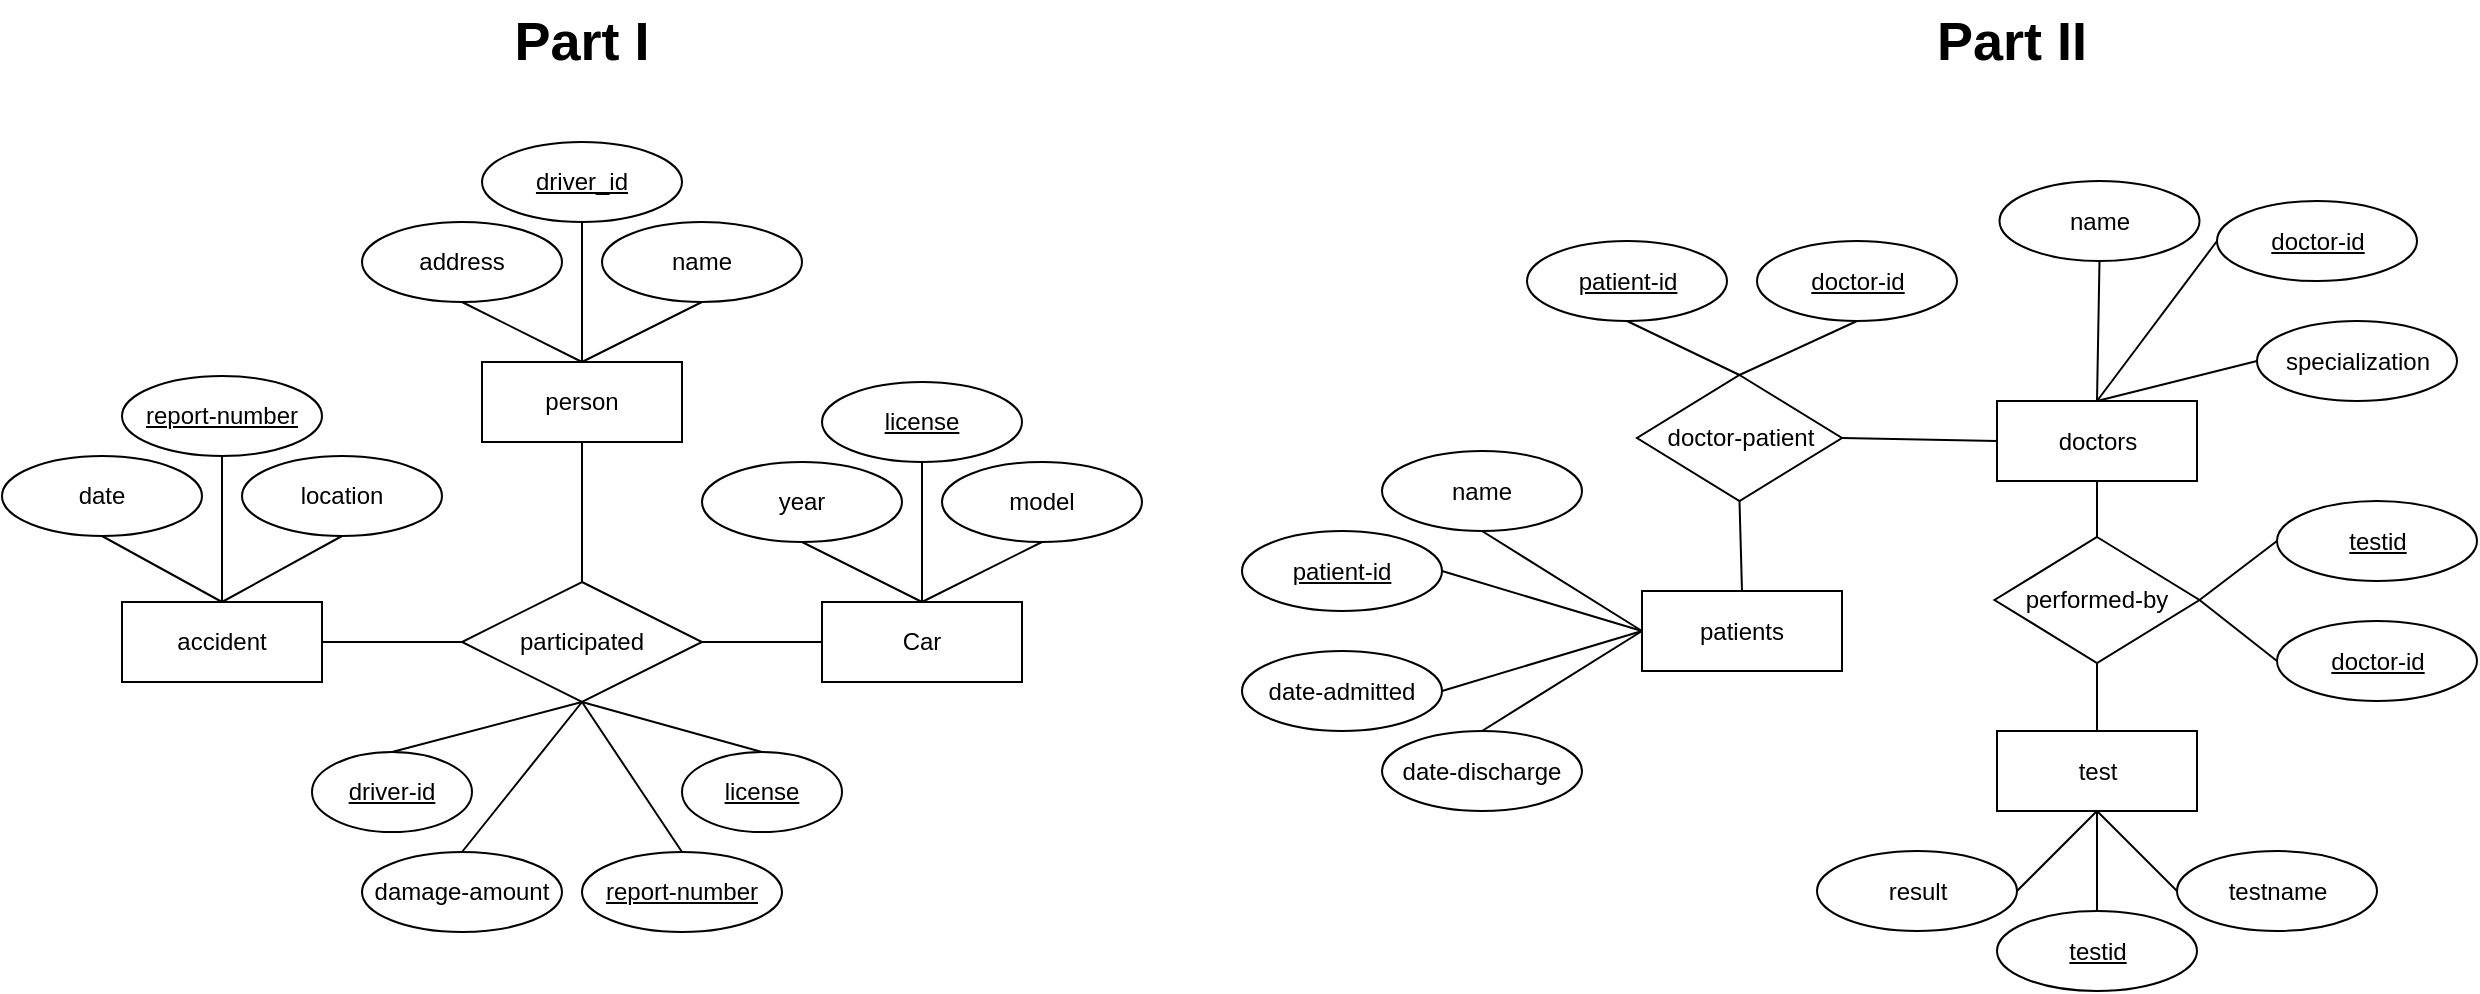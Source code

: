 <mxfile version="24.3.1" type="github">
  <diagram name="Page-1" id="AeDM9YgmILj4YXDEfFC5">
    <mxGraphModel dx="1687" dy="936" grid="1" gridSize="10" guides="1" tooltips="1" connect="1" arrows="1" fold="1" page="1" pageScale="1" pageWidth="850" pageHeight="1100" math="0" shadow="0">
      <root>
        <mxCell id="0" />
        <mxCell id="1" parent="0" />
        <mxCell id="Blesj0Abb8RC_wTKG3kI-1" value="person" style="whiteSpace=wrap;html=1;align=center;" parent="1" vertex="1">
          <mxGeometry x="510" y="400" width="100" height="40" as="geometry" />
        </mxCell>
        <mxCell id="Blesj0Abb8RC_wTKG3kI-2" value="driver_id" style="ellipse;whiteSpace=wrap;html=1;align=center;fontStyle=4;" parent="1" vertex="1">
          <mxGeometry x="510" y="290" width="100" height="40" as="geometry" />
        </mxCell>
        <mxCell id="Blesj0Abb8RC_wTKG3kI-6" value="" style="endArrow=none;html=1;rounded=0;entryX=0.5;entryY=1;entryDx=0;entryDy=0;exitX=0.5;exitY=0;exitDx=0;exitDy=0;" parent="1" source="Blesj0Abb8RC_wTKG3kI-1" target="Blesj0Abb8RC_wTKG3kI-2" edge="1">
          <mxGeometry width="50" height="50" relative="1" as="geometry">
            <mxPoint x="130" y="450" as="sourcePoint" />
            <mxPoint x="180" y="400" as="targetPoint" />
          </mxGeometry>
        </mxCell>
        <mxCell id="Blesj0Abb8RC_wTKG3kI-8" value="name" style="ellipse;whiteSpace=wrap;html=1;align=center;" parent="1" vertex="1">
          <mxGeometry x="570" y="330" width="100" height="40" as="geometry" />
        </mxCell>
        <mxCell id="Blesj0Abb8RC_wTKG3kI-12" value="" style="endArrow=none;html=1;rounded=0;exitX=0.5;exitY=0;exitDx=0;exitDy=0;entryX=0.5;entryY=1;entryDx=0;entryDy=0;" parent="1" source="Blesj0Abb8RC_wTKG3kI-1" target="Blesj0Abb8RC_wTKG3kI-8" edge="1">
          <mxGeometry width="50" height="50" relative="1" as="geometry">
            <mxPoint x="290" y="420" as="sourcePoint" />
            <mxPoint x="640" y="390" as="targetPoint" />
          </mxGeometry>
        </mxCell>
        <mxCell id="Blesj0Abb8RC_wTKG3kI-16" value="address" style="ellipse;whiteSpace=wrap;html=1;align=center;" parent="1" vertex="1">
          <mxGeometry x="450" y="330" width="100" height="40" as="geometry" />
        </mxCell>
        <mxCell id="Blesj0Abb8RC_wTKG3kI-18" value="Car" style="whiteSpace=wrap;html=1;align=center;" parent="1" vertex="1">
          <mxGeometry x="680" y="520" width="100" height="40" as="geometry" />
        </mxCell>
        <mxCell id="Blesj0Abb8RC_wTKG3kI-19" value="" style="endArrow=none;html=1;rounded=0;entryX=0.5;entryY=1;entryDx=0;entryDy=0;exitX=0.5;exitY=0;exitDx=0;exitDy=0;" parent="1" source="Blesj0Abb8RC_wTKG3kI-1" target="Blesj0Abb8RC_wTKG3kI-16" edge="1">
          <mxGeometry width="50" height="50" relative="1" as="geometry">
            <mxPoint x="320" y="530" as="sourcePoint" />
            <mxPoint x="240" y="530" as="targetPoint" />
            <Array as="points" />
          </mxGeometry>
        </mxCell>
        <mxCell id="Blesj0Abb8RC_wTKG3kI-36" value="year" style="ellipse;whiteSpace=wrap;html=1;align=center;" parent="1" vertex="1">
          <mxGeometry x="620" y="450" width="100" height="40" as="geometry" />
        </mxCell>
        <mxCell id="Blesj0Abb8RC_wTKG3kI-37" value="" style="endArrow=none;html=1;rounded=0;exitX=0.5;exitY=0;exitDx=0;exitDy=0;entryX=0.5;entryY=1;entryDx=0;entryDy=0;" parent="1" source="Blesj0Abb8RC_wTKG3kI-18" target="Blesj0Abb8RC_wTKG3kI-36" edge="1">
          <mxGeometry width="50" height="50" relative="1" as="geometry">
            <mxPoint x="710" y="480" as="sourcePoint" />
            <mxPoint x="710" y="420" as="targetPoint" />
          </mxGeometry>
        </mxCell>
        <mxCell id="Blesj0Abb8RC_wTKG3kI-38" value="model" style="ellipse;whiteSpace=wrap;html=1;align=center;" parent="1" vertex="1">
          <mxGeometry x="740" y="450" width="100" height="40" as="geometry" />
        </mxCell>
        <mxCell id="Blesj0Abb8RC_wTKG3kI-39" value="license" style="ellipse;whiteSpace=wrap;html=1;align=center;fontStyle=4;" parent="1" vertex="1">
          <mxGeometry x="680" y="410" width="100" height="40" as="geometry" />
        </mxCell>
        <mxCell id="Blesj0Abb8RC_wTKG3kI-40" value="" style="endArrow=none;html=1;rounded=0;entryX=0.5;entryY=0;entryDx=0;entryDy=0;exitX=0.5;exitY=1;exitDx=0;exitDy=0;" parent="1" source="Blesj0Abb8RC_wTKG3kI-38" target="Blesj0Abb8RC_wTKG3kI-18" edge="1">
          <mxGeometry width="50" height="50" relative="1" as="geometry">
            <mxPoint x="740" y="490" as="sourcePoint" />
            <mxPoint x="690" y="490" as="targetPoint" />
          </mxGeometry>
        </mxCell>
        <mxCell id="Blesj0Abb8RC_wTKG3kI-41" value="" style="endArrow=none;html=1;rounded=0;exitX=0.5;exitY=0;exitDx=0;exitDy=0;entryX=0.5;entryY=1;entryDx=0;entryDy=0;" parent="1" source="Blesj0Abb8RC_wTKG3kI-18" target="Blesj0Abb8RC_wTKG3kI-39" edge="1">
          <mxGeometry width="50" height="50" relative="1" as="geometry">
            <mxPoint x="870" y="420" as="sourcePoint" />
            <mxPoint x="810" y="400" as="targetPoint" />
          </mxGeometry>
        </mxCell>
        <mxCell id="Blesj0Abb8RC_wTKG3kI-42" value="accident" style="whiteSpace=wrap;html=1;align=center;" parent="1" vertex="1">
          <mxGeometry x="330" y="520" width="100" height="40" as="geometry" />
        </mxCell>
        <mxCell id="Blesj0Abb8RC_wTKG3kI-43" value="date" style="ellipse;whiteSpace=wrap;html=1;align=center;" parent="1" vertex="1">
          <mxGeometry x="270" y="447" width="100" height="40" as="geometry" />
        </mxCell>
        <mxCell id="Blesj0Abb8RC_wTKG3kI-44" value="location" style="ellipse;whiteSpace=wrap;html=1;align=center;" parent="1" vertex="1">
          <mxGeometry x="390" y="447" width="100" height="40" as="geometry" />
        </mxCell>
        <mxCell id="Blesj0Abb8RC_wTKG3kI-45" value="report-number" style="ellipse;whiteSpace=wrap;html=1;align=center;fontStyle=4;" parent="1" vertex="1">
          <mxGeometry x="330" y="407" width="100" height="40" as="geometry" />
        </mxCell>
        <mxCell id="Blesj0Abb8RC_wTKG3kI-46" value="" style="endArrow=none;html=1;rounded=0;entryX=0.5;entryY=1;entryDx=0;entryDy=0;exitX=0.5;exitY=0;exitDx=0;exitDy=0;" parent="1" source="Blesj0Abb8RC_wTKG3kI-42" target="Blesj0Abb8RC_wTKG3kI-43" edge="1">
          <mxGeometry width="50" height="50" relative="1" as="geometry">
            <mxPoint x="350" y="280" as="sourcePoint" />
            <mxPoint x="200" y="220" as="targetPoint" />
          </mxGeometry>
        </mxCell>
        <mxCell id="Blesj0Abb8RC_wTKG3kI-47" value="" style="endArrow=none;html=1;rounded=0;entryX=0.5;entryY=1;entryDx=0;entryDy=0;exitX=0.5;exitY=0;exitDx=0;exitDy=0;" parent="1" source="Blesj0Abb8RC_wTKG3kI-42" target="Blesj0Abb8RC_wTKG3kI-45" edge="1">
          <mxGeometry width="50" height="50" relative="1" as="geometry">
            <mxPoint x="350" y="280" as="sourcePoint" />
            <mxPoint x="270" y="370" as="targetPoint" />
          </mxGeometry>
        </mxCell>
        <mxCell id="Blesj0Abb8RC_wTKG3kI-48" value="" style="endArrow=none;html=1;rounded=0;entryX=0.5;entryY=1;entryDx=0;entryDy=0;exitX=0.5;exitY=0;exitDx=0;exitDy=0;" parent="1" source="Blesj0Abb8RC_wTKG3kI-42" target="Blesj0Abb8RC_wTKG3kI-44" edge="1">
          <mxGeometry width="50" height="50" relative="1" as="geometry">
            <mxPoint x="350" y="280" as="sourcePoint" />
            <mxPoint x="370" y="400" as="targetPoint" />
          </mxGeometry>
        </mxCell>
        <mxCell id="Blesj0Abb8RC_wTKG3kI-53" value="damage-amount" style="ellipse;whiteSpace=wrap;html=1;align=center;" parent="1" vertex="1">
          <mxGeometry x="450" y="645" width="100" height="40" as="geometry" />
        </mxCell>
        <mxCell id="Blesj0Abb8RC_wTKG3kI-54" value="driver-id" style="ellipse;whiteSpace=wrap;html=1;align=center;fontStyle=4;" parent="1" vertex="1">
          <mxGeometry x="425" y="595" width="80" height="40" as="geometry" />
        </mxCell>
        <mxCell id="Blesj0Abb8RC_wTKG3kI-55" value="license" style="ellipse;whiteSpace=wrap;html=1;align=center;fontStyle=4;" parent="1" vertex="1">
          <mxGeometry x="610" y="595" width="80" height="40" as="geometry" />
        </mxCell>
        <mxCell id="Blesj0Abb8RC_wTKG3kI-56" value="report-number" style="ellipse;whiteSpace=wrap;html=1;align=center;fontStyle=4;" parent="1" vertex="1">
          <mxGeometry x="560" y="645" width="100" height="40" as="geometry" />
        </mxCell>
        <mxCell id="Blesj0Abb8RC_wTKG3kI-66" value="" style="endArrow=none;html=1;rounded=0;entryX=0.5;entryY=1;entryDx=0;entryDy=0;exitX=0.5;exitY=0;exitDx=0;exitDy=0;" parent="1" source="Blesj0Abb8RC_wTKG3kI-54" target="Blesj0Abb8RC_wTKG3kI-105" edge="1">
          <mxGeometry relative="1" as="geometry">
            <mxPoint x="370" y="660" as="sourcePoint" />
            <mxPoint x="620" y="570" as="targetPoint" />
            <Array as="points" />
          </mxGeometry>
        </mxCell>
        <mxCell id="Blesj0Abb8RC_wTKG3kI-67" value="" style="endArrow=none;html=1;rounded=0;entryX=0.5;entryY=1;entryDx=0;entryDy=0;exitX=0.5;exitY=0;exitDx=0;exitDy=0;" parent="1" source="Blesj0Abb8RC_wTKG3kI-55" target="Blesj0Abb8RC_wTKG3kI-105" edge="1">
          <mxGeometry relative="1" as="geometry">
            <mxPoint x="570" y="630" as="sourcePoint" />
            <mxPoint x="620" y="570" as="targetPoint" />
            <Array as="points" />
          </mxGeometry>
        </mxCell>
        <mxCell id="Blesj0Abb8RC_wTKG3kI-68" value="" style="endArrow=none;html=1;rounded=0;entryX=0.5;entryY=1;entryDx=0;entryDy=0;exitX=0.5;exitY=0;exitDx=0;exitDy=0;" parent="1" source="Blesj0Abb8RC_wTKG3kI-56" target="Blesj0Abb8RC_wTKG3kI-105" edge="1">
          <mxGeometry relative="1" as="geometry">
            <mxPoint x="665" y="650" as="sourcePoint" />
            <mxPoint x="620" y="570" as="targetPoint" />
            <Array as="points" />
          </mxGeometry>
        </mxCell>
        <mxCell id="Blesj0Abb8RC_wTKG3kI-69" value="" style="endArrow=none;html=1;rounded=0;entryX=0.5;entryY=1;entryDx=0;entryDy=0;exitX=0.5;exitY=0;exitDx=0;exitDy=0;" parent="1" source="Blesj0Abb8RC_wTKG3kI-53" target="Blesj0Abb8RC_wTKG3kI-105" edge="1">
          <mxGeometry relative="1" as="geometry">
            <mxPoint x="627.5" y="740" as="sourcePoint" />
            <mxPoint x="620" y="570" as="targetPoint" />
            <Array as="points" />
          </mxGeometry>
        </mxCell>
        <mxCell id="Blesj0Abb8RC_wTKG3kI-72" value="&lt;font style=&quot;font-size: 27px;&quot;&gt;&lt;b&gt;Part I&lt;/b&gt;&lt;/font&gt;" style="text;html=1;align=center;verticalAlign=middle;whiteSpace=wrap;rounded=0;" parent="1" vertex="1">
          <mxGeometry x="500" y="219.5" width="120" height="40" as="geometry" />
        </mxCell>
        <mxCell id="Blesj0Abb8RC_wTKG3kI-73" value="&lt;font style=&quot;font-size: 27px;&quot;&gt;&lt;b&gt;Part II&lt;/b&gt;&lt;/font&gt;" style="text;html=1;align=center;verticalAlign=middle;whiteSpace=wrap;rounded=0;" parent="1" vertex="1">
          <mxGeometry x="1215" y="219.5" width="120" height="40" as="geometry" />
        </mxCell>
        <mxCell id="Blesj0Abb8RC_wTKG3kI-74" value="patients" style="whiteSpace=wrap;html=1;align=center;" parent="1" vertex="1">
          <mxGeometry x="1090" y="514.5" width="100" height="40" as="geometry" />
        </mxCell>
        <mxCell id="Blesj0Abb8RC_wTKG3kI-75" value="patient-id" style="ellipse;whiteSpace=wrap;html=1;align=center;fontStyle=4;" parent="1" vertex="1">
          <mxGeometry x="890" y="484.5" width="100" height="40" as="geometry" />
        </mxCell>
        <mxCell id="Blesj0Abb8RC_wTKG3kI-76" value="name" style="ellipse;whiteSpace=wrap;html=1;align=center;" parent="1" vertex="1">
          <mxGeometry x="960" y="444.5" width="100" height="40" as="geometry" />
        </mxCell>
        <mxCell id="Blesj0Abb8RC_wTKG3kI-77" value="date-admitted" style="ellipse;whiteSpace=wrap;html=1;align=center;" parent="1" vertex="1">
          <mxGeometry x="890" y="544.5" width="100" height="40" as="geometry" />
        </mxCell>
        <mxCell id="Blesj0Abb8RC_wTKG3kI-78" value="date-discharge" style="ellipse;whiteSpace=wrap;html=1;align=center;" parent="1" vertex="1">
          <mxGeometry x="960" y="584.5" width="100" height="40" as="geometry" />
        </mxCell>
        <mxCell id="Blesj0Abb8RC_wTKG3kI-79" value="" style="endArrow=none;html=1;rounded=0;entryX=0;entryY=0.5;entryDx=0;entryDy=0;exitX=0.5;exitY=1;exitDx=0;exitDy=0;" parent="1" source="Blesj0Abb8RC_wTKG3kI-76" target="Blesj0Abb8RC_wTKG3kI-74" edge="1">
          <mxGeometry width="50" height="50" relative="1" as="geometry">
            <mxPoint x="800" y="474.5" as="sourcePoint" />
            <mxPoint x="730" y="494.5" as="targetPoint" />
          </mxGeometry>
        </mxCell>
        <mxCell id="Blesj0Abb8RC_wTKG3kI-80" value="" style="endArrow=none;html=1;rounded=0;entryX=0;entryY=0.5;entryDx=0;entryDy=0;exitX=1;exitY=0.5;exitDx=0;exitDy=0;" parent="1" source="Blesj0Abb8RC_wTKG3kI-75" target="Blesj0Abb8RC_wTKG3kI-74" edge="1">
          <mxGeometry width="50" height="50" relative="1" as="geometry">
            <mxPoint x="1010" y="509.5" as="sourcePoint" />
            <mxPoint x="1070" y="559.5" as="targetPoint" />
          </mxGeometry>
        </mxCell>
        <mxCell id="Blesj0Abb8RC_wTKG3kI-81" value="" style="endArrow=none;html=1;rounded=0;entryX=0;entryY=0.5;entryDx=0;entryDy=0;exitX=1;exitY=0.5;exitDx=0;exitDy=0;" parent="1" source="Blesj0Abb8RC_wTKG3kI-77" target="Blesj0Abb8RC_wTKG3kI-74" edge="1">
          <mxGeometry width="50" height="50" relative="1" as="geometry">
            <mxPoint x="1000" y="534.5" as="sourcePoint" />
            <mxPoint x="1080" y="564.5" as="targetPoint" />
          </mxGeometry>
        </mxCell>
        <mxCell id="Blesj0Abb8RC_wTKG3kI-82" value="" style="endArrow=none;html=1;rounded=0;entryX=0;entryY=0.5;entryDx=0;entryDy=0;exitX=0.5;exitY=0;exitDx=0;exitDy=0;" parent="1" source="Blesj0Abb8RC_wTKG3kI-78" target="Blesj0Abb8RC_wTKG3kI-74" edge="1">
          <mxGeometry width="50" height="50" relative="1" as="geometry">
            <mxPoint x="990" y="579.5" as="sourcePoint" />
            <mxPoint x="1070" y="549.5" as="targetPoint" />
          </mxGeometry>
        </mxCell>
        <mxCell id="Blesj0Abb8RC_wTKG3kI-83" value="doctors" style="whiteSpace=wrap;html=1;align=center;" parent="1" vertex="1">
          <mxGeometry x="1267.5" y="419.5" width="100" height="40" as="geometry" />
        </mxCell>
        <mxCell id="Blesj0Abb8RC_wTKG3kI-88" value="name" style="ellipse;whiteSpace=wrap;html=1;align=center;" parent="1" vertex="1">
          <mxGeometry x="1268.75" y="309.5" width="100" height="40" as="geometry" />
        </mxCell>
        <mxCell id="Blesj0Abb8RC_wTKG3kI-89" value="specialization" style="ellipse;whiteSpace=wrap;html=1;align=center;" parent="1" vertex="1">
          <mxGeometry x="1397.5" y="379.5" width="100" height="40" as="geometry" />
        </mxCell>
        <mxCell id="Blesj0Abb8RC_wTKG3kI-90" value="doctor-id" style="ellipse;whiteSpace=wrap;html=1;align=center;fontStyle=4;" parent="1" vertex="1">
          <mxGeometry x="1377.5" y="319.5" width="100" height="40" as="geometry" />
        </mxCell>
        <mxCell id="Blesj0Abb8RC_wTKG3kI-91" value="" style="endArrow=none;html=1;rounded=0;entryX=0;entryY=0.5;entryDx=0;entryDy=0;exitX=0.5;exitY=0;exitDx=0;exitDy=0;" parent="1" source="Blesj0Abb8RC_wTKG3kI-83" target="Blesj0Abb8RC_wTKG3kI-90" edge="1">
          <mxGeometry relative="1" as="geometry">
            <mxPoint x="1167.5" y="529.5" as="sourcePoint" />
            <mxPoint x="1327.5" y="529.5" as="targetPoint" />
          </mxGeometry>
        </mxCell>
        <mxCell id="Blesj0Abb8RC_wTKG3kI-92" value="" style="endArrow=none;html=1;rounded=0;entryX=0;entryY=0.5;entryDx=0;entryDy=0;exitX=0.5;exitY=0;exitDx=0;exitDy=0;" parent="1" source="Blesj0Abb8RC_wTKG3kI-83" target="Blesj0Abb8RC_wTKG3kI-89" edge="1">
          <mxGeometry relative="1" as="geometry">
            <mxPoint x="1292.5" y="489.5" as="sourcePoint" />
            <mxPoint x="1342.5" y="489.5" as="targetPoint" />
          </mxGeometry>
        </mxCell>
        <mxCell id="Blesj0Abb8RC_wTKG3kI-93" value="" style="endArrow=none;html=1;rounded=0;entryX=0.5;entryY=1;entryDx=0;entryDy=0;exitX=0.5;exitY=0;exitDx=0;exitDy=0;" parent="1" source="Blesj0Abb8RC_wTKG3kI-83" target="Blesj0Abb8RC_wTKG3kI-88" edge="1">
          <mxGeometry relative="1" as="geometry">
            <mxPoint x="1327.5" y="344.5" as="sourcePoint" />
            <mxPoint x="1347.5" y="394.5" as="targetPoint" />
          </mxGeometry>
        </mxCell>
        <mxCell id="Blesj0Abb8RC_wTKG3kI-94" value="test" style="whiteSpace=wrap;html=1;align=center;" parent="1" vertex="1">
          <mxGeometry x="1267.5" y="584.5" width="100" height="40" as="geometry" />
        </mxCell>
        <mxCell id="Blesj0Abb8RC_wTKG3kI-95" value="testname" style="ellipse;whiteSpace=wrap;html=1;align=center;" parent="1" vertex="1">
          <mxGeometry x="1357.5" y="644.5" width="100" height="40" as="geometry" />
        </mxCell>
        <mxCell id="Blesj0Abb8RC_wTKG3kI-96" value="testid" style="ellipse;whiteSpace=wrap;html=1;align=center;fontStyle=4;" parent="1" vertex="1">
          <mxGeometry x="1267.5" y="674.5" width="100" height="40" as="geometry" />
        </mxCell>
        <mxCell id="Blesj0Abb8RC_wTKG3kI-98" value="result" style="ellipse;whiteSpace=wrap;html=1;align=center;" parent="1" vertex="1">
          <mxGeometry x="1177.5" y="644.5" width="100" height="40" as="geometry" />
        </mxCell>
        <mxCell id="Blesj0Abb8RC_wTKG3kI-100" value="" style="endArrow=none;html=1;rounded=0;entryX=0.5;entryY=1;entryDx=0;entryDy=0;exitX=0.5;exitY=0;exitDx=0;exitDy=0;" parent="1" source="Blesj0Abb8RC_wTKG3kI-96" target="Blesj0Abb8RC_wTKG3kI-94" edge="1">
          <mxGeometry relative="1" as="geometry">
            <mxPoint x="1167.5" y="584.5" as="sourcePoint" />
            <mxPoint x="1217.5" y="584.5" as="targetPoint" />
          </mxGeometry>
        </mxCell>
        <mxCell id="Blesj0Abb8RC_wTKG3kI-101" value="" style="endArrow=none;html=1;rounded=0;entryX=0.5;entryY=1;entryDx=0;entryDy=0;exitX=0;exitY=0.5;exitDx=0;exitDy=0;" parent="1" source="Blesj0Abb8RC_wTKG3kI-95" target="Blesj0Abb8RC_wTKG3kI-94" edge="1">
          <mxGeometry relative="1" as="geometry">
            <mxPoint x="1327.5" y="684.5" as="sourcePoint" />
            <mxPoint x="1327.5" y="634.5" as="targetPoint" />
          </mxGeometry>
        </mxCell>
        <mxCell id="Blesj0Abb8RC_wTKG3kI-102" value="" style="endArrow=none;html=1;rounded=0;entryX=0.5;entryY=1;entryDx=0;entryDy=0;exitX=1;exitY=0.5;exitDx=0;exitDy=0;" parent="1" source="Blesj0Abb8RC_wTKG3kI-98" target="Blesj0Abb8RC_wTKG3kI-94" edge="1">
          <mxGeometry relative="1" as="geometry">
            <mxPoint x="1177.5" y="634.5" as="sourcePoint" />
            <mxPoint x="1137.5" y="594.5" as="targetPoint" />
          </mxGeometry>
        </mxCell>
        <mxCell id="Blesj0Abb8RC_wTKG3kI-105" value="participated" style="shape=rhombus;perimeter=rhombusPerimeter;whiteSpace=wrap;html=1;align=center;" parent="1" vertex="1">
          <mxGeometry x="500" y="510" width="120" height="60" as="geometry" />
        </mxCell>
        <mxCell id="Blesj0Abb8RC_wTKG3kI-107" value="" style="endArrow=none;html=1;rounded=0;exitX=0.5;exitY=1;exitDx=0;exitDy=0;entryX=0.5;entryY=0;entryDx=0;entryDy=0;" parent="1" source="Blesj0Abb8RC_wTKG3kI-1" target="Blesj0Abb8RC_wTKG3kI-105" edge="1">
          <mxGeometry relative="1" as="geometry">
            <mxPoint x="550" y="500" as="sourcePoint" />
            <mxPoint x="710" y="500" as="targetPoint" />
            <Array as="points" />
          </mxGeometry>
        </mxCell>
        <mxCell id="Blesj0Abb8RC_wTKG3kI-108" value="" style="endArrow=none;html=1;rounded=0;entryX=0;entryY=0.5;entryDx=0;entryDy=0;exitX=1;exitY=0.5;exitDx=0;exitDy=0;" parent="1" source="Blesj0Abb8RC_wTKG3kI-42" target="Blesj0Abb8RC_wTKG3kI-105" edge="1">
          <mxGeometry relative="1" as="geometry">
            <mxPoint x="340" y="499" as="sourcePoint" />
            <mxPoint x="500" y="499" as="targetPoint" />
            <Array as="points" />
          </mxGeometry>
        </mxCell>
        <mxCell id="Blesj0Abb8RC_wTKG3kI-109" value="" style="endArrow=none;html=1;rounded=0;entryX=0;entryY=0.5;entryDx=0;entryDy=0;exitX=1;exitY=0.5;exitDx=0;exitDy=0;" parent="1" source="Blesj0Abb8RC_wTKG3kI-105" target="Blesj0Abb8RC_wTKG3kI-18" edge="1">
          <mxGeometry relative="1" as="geometry">
            <mxPoint x="640" y="509" as="sourcePoint" />
            <mxPoint x="800" y="509" as="targetPoint" />
            <Array as="points" />
          </mxGeometry>
        </mxCell>
        <mxCell id="Blesj0Abb8RC_wTKG3kI-110" value="performed-by" style="shape=rhombus;perimeter=rhombusPerimeter;whiteSpace=wrap;html=1;align=center;" parent="1" vertex="1">
          <mxGeometry x="1266.25" y="487.5" width="102.5" height="63" as="geometry" />
        </mxCell>
        <mxCell id="Blesj0Abb8RC_wTKG3kI-111" value="" style="endArrow=none;html=1;rounded=0;entryX=0.5;entryY=1;entryDx=0;entryDy=0;exitX=0.5;exitY=0;exitDx=0;exitDy=0;" parent="1" source="Blesj0Abb8RC_wTKG3kI-110" target="Blesj0Abb8RC_wTKG3kI-83" edge="1">
          <mxGeometry relative="1" as="geometry">
            <mxPoint x="1077.5" y="529.5" as="sourcePoint" />
            <mxPoint x="1237.5" y="529.5" as="targetPoint" />
          </mxGeometry>
        </mxCell>
        <mxCell id="Blesj0Abb8RC_wTKG3kI-112" value="" style="endArrow=none;html=1;rounded=0;entryX=0.5;entryY=1;entryDx=0;entryDy=0;exitX=0.5;exitY=0;exitDx=0;exitDy=0;" parent="1" source="Blesj0Abb8RC_wTKG3kI-94" target="Blesj0Abb8RC_wTKG3kI-110" edge="1">
          <mxGeometry relative="1" as="geometry">
            <mxPoint x="1327.5" y="509.5" as="sourcePoint" />
            <mxPoint x="1327.5" y="469.5" as="targetPoint" />
          </mxGeometry>
        </mxCell>
        <mxCell id="Blesj0Abb8RC_wTKG3kI-113" value="testid" style="ellipse;whiteSpace=wrap;html=1;align=center;fontStyle=4;" parent="1" vertex="1">
          <mxGeometry x="1407.5" y="469.5" width="100" height="40" as="geometry" />
        </mxCell>
        <mxCell id="Blesj0Abb8RC_wTKG3kI-114" value="doctor-id" style="ellipse;whiteSpace=wrap;html=1;align=center;fontStyle=4;" parent="1" vertex="1">
          <mxGeometry x="1407.5" y="529.5" width="100" height="40" as="geometry" />
        </mxCell>
        <mxCell id="Blesj0Abb8RC_wTKG3kI-115" value="" style="endArrow=none;html=1;rounded=0;entryX=0;entryY=0.5;entryDx=0;entryDy=0;exitX=1;exitY=0.5;exitDx=0;exitDy=0;" parent="1" source="Blesj0Abb8RC_wTKG3kI-110" target="Blesj0Abb8RC_wTKG3kI-113" edge="1">
          <mxGeometry relative="1" as="geometry">
            <mxPoint x="1077.5" y="529.5" as="sourcePoint" />
            <mxPoint x="1237.5" y="529.5" as="targetPoint" />
          </mxGeometry>
        </mxCell>
        <mxCell id="Blesj0Abb8RC_wTKG3kI-116" value="" style="endArrow=none;html=1;rounded=0;entryX=0;entryY=0.5;entryDx=0;entryDy=0;exitX=1;exitY=0.5;exitDx=0;exitDy=0;" parent="1" source="Blesj0Abb8RC_wTKG3kI-110" target="Blesj0Abb8RC_wTKG3kI-114" edge="1">
          <mxGeometry relative="1" as="geometry">
            <mxPoint x="1077.5" y="529.5" as="sourcePoint" />
            <mxPoint x="1237.5" y="529.5" as="targetPoint" />
          </mxGeometry>
        </mxCell>
        <mxCell id="Blesj0Abb8RC_wTKG3kI-118" value="doctor-patient" style="shape=rhombus;perimeter=rhombusPerimeter;whiteSpace=wrap;html=1;align=center;" parent="1" vertex="1">
          <mxGeometry x="1087.5" y="406.5" width="102.5" height="63" as="geometry" />
        </mxCell>
        <mxCell id="Blesj0Abb8RC_wTKG3kI-120" value="doctor-id" style="ellipse;whiteSpace=wrap;html=1;align=center;fontStyle=4;" parent="1" vertex="1">
          <mxGeometry x="1147.5" y="339.5" width="100" height="40" as="geometry" />
        </mxCell>
        <mxCell id="Blesj0Abb8RC_wTKG3kI-121" value="patient-id" style="ellipse;whiteSpace=wrap;html=1;align=center;fontStyle=4;" parent="1" vertex="1">
          <mxGeometry x="1032.5" y="339.5" width="100" height="40" as="geometry" />
        </mxCell>
        <mxCell id="Blesj0Abb8RC_wTKG3kI-122" value="" style="endArrow=none;html=1;rounded=0;entryX=0;entryY=0.5;entryDx=0;entryDy=0;exitX=1;exitY=0.5;exitDx=0;exitDy=0;" parent="1" source="Blesj0Abb8RC_wTKG3kI-118" target="Blesj0Abb8RC_wTKG3kI-83" edge="1">
          <mxGeometry relative="1" as="geometry">
            <mxPoint x="1077.5" y="529.5" as="sourcePoint" />
            <mxPoint x="1237.5" y="529.5" as="targetPoint" />
          </mxGeometry>
        </mxCell>
        <mxCell id="Blesj0Abb8RC_wTKG3kI-123" value="" style="endArrow=none;html=1;rounded=0;exitX=0.5;exitY=0;exitDx=0;exitDy=0;entryX=0.5;entryY=1;entryDx=0;entryDy=0;" parent="1" source="Blesj0Abb8RC_wTKG3kI-74" target="Blesj0Abb8RC_wTKG3kI-118" edge="1">
          <mxGeometry relative="1" as="geometry">
            <mxPoint x="1077.5" y="529.5" as="sourcePoint" />
            <mxPoint x="1237.5" y="529.5" as="targetPoint" />
          </mxGeometry>
        </mxCell>
        <mxCell id="Blesj0Abb8RC_wTKG3kI-124" value="" style="endArrow=none;html=1;rounded=0;entryX=0.5;entryY=1;entryDx=0;entryDy=0;exitX=0.5;exitY=0;exitDx=0;exitDy=0;" parent="1" source="Blesj0Abb8RC_wTKG3kI-118" target="Blesj0Abb8RC_wTKG3kI-121" edge="1">
          <mxGeometry relative="1" as="geometry">
            <mxPoint x="1077.5" y="529.5" as="sourcePoint" />
            <mxPoint x="1237.5" y="529.5" as="targetPoint" />
          </mxGeometry>
        </mxCell>
        <mxCell id="Blesj0Abb8RC_wTKG3kI-125" value="" style="endArrow=none;html=1;rounded=0;entryX=0.5;entryY=1;entryDx=0;entryDy=0;exitX=0.5;exitY=0;exitDx=0;exitDy=0;" parent="1" source="Blesj0Abb8RC_wTKG3kI-118" target="Blesj0Abb8RC_wTKG3kI-120" edge="1">
          <mxGeometry relative="1" as="geometry">
            <mxPoint x="1133.5" y="514.5" as="sourcePoint" />
            <mxPoint x="1072.5" y="487.5" as="targetPoint" />
          </mxGeometry>
        </mxCell>
      </root>
    </mxGraphModel>
  </diagram>
</mxfile>
